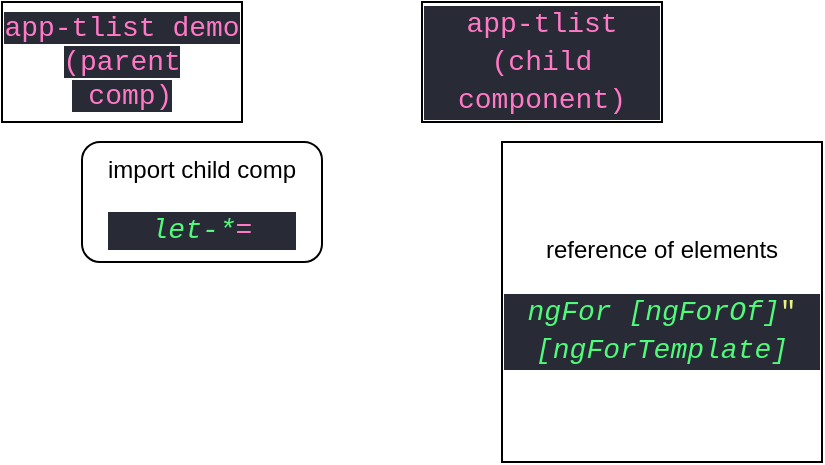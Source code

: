 <mxfile>
    <diagram id="mj-2WJMM6RLskx7p42qm" name="Page-1">
        <mxGraphModel dx="706" dy="195" grid="1" gridSize="10" guides="1" tooltips="1" connect="1" arrows="1" fold="1" page="1" pageScale="1" pageWidth="850" pageHeight="1100" background="none" math="0" shadow="0">
            <root>
                <mxCell id="0"/>
                <mxCell id="1" parent="0"/>
                <mxCell id="54dyAagoeW23H6z90rpz-10" value="&lt;div style=&quot;color: rgb(248, 248, 242); background-color: rgb(40, 42, 54); font-family: Consolas, &amp;quot;Courier New&amp;quot;, monospace; font-size: 14px; line-height: 19px;&quot;&gt;&lt;span style=&quot;color: #ff79c6;&quot;&gt;app-tlist (child component)&lt;/span&gt;&lt;/div&gt;" style="rounded=0;whiteSpace=wrap;html=1;" parent="1" vertex="1">
                    <mxGeometry x="400" y="40" width="120" height="60" as="geometry"/>
                </mxCell>
                <mxCell id="54dyAagoeW23H6z90rpz-11" value="&lt;span style=&quot;color: rgb(255, 121, 198); font-family: Consolas, &amp;quot;Courier New&amp;quot;, monospace; font-size: 14px; background-color: rgb(40, 42, 54);&quot;&gt;app-tlist demo (parent&lt;br&gt;&amp;nbsp;comp)&lt;/span&gt;" style="rounded=0;whiteSpace=wrap;html=1;" parent="1" vertex="1">
                    <mxGeometry x="190" y="40" width="120" height="60" as="geometry"/>
                </mxCell>
                <mxCell id="54dyAagoeW23H6z90rpz-12" value="import child comp&lt;br&gt;&lt;br&gt;&lt;div style=&quot;color: rgb(248, 248, 242); background-color: rgb(40, 42, 54); font-family: Consolas, &amp;quot;Courier New&amp;quot;, monospace; font-size: 14px; line-height: 19px;&quot;&gt;&lt;span style=&quot;color: #50fa7b;font-style: italic;&quot;&gt;let-*&lt;/span&gt;&lt;span style=&quot;color: #ff79c6;&quot;&gt;=&lt;/span&gt;&lt;/div&gt;" style="rounded=1;whiteSpace=wrap;html=1;" parent="1" vertex="1">
                    <mxGeometry x="230" y="110" width="120" height="60" as="geometry"/>
                </mxCell>
                <mxCell id="54dyAagoeW23H6z90rpz-13" value="reference of elements&lt;br&gt;&lt;br&gt;&lt;div style=&quot;color: rgb(248, 248, 242); background-color: rgb(40, 42, 54); font-family: Consolas, &amp;quot;Courier New&amp;quot;, monospace; font-size: 14px; line-height: 19px;&quot;&gt;&lt;span style=&quot;color: #50fa7b;font-style: italic;&quot;&gt;ngFor&lt;/span&gt; &lt;span style=&quot;color: #50fa7b;font-style: italic;&quot;&gt;[ngForOf]&lt;/span&gt;&lt;span style=&quot;color: #e9f284;&quot;&gt;&quot;&lt;/span&gt;&lt;span style=&quot;color: #50fa7b;font-style: italic;&quot;&gt;[ngForTemplate]&lt;/span&gt;&lt;/div&gt;" style="whiteSpace=wrap;html=1;aspect=fixed;" parent="1" vertex="1">
                    <mxGeometry x="440" y="110" width="160" height="160" as="geometry"/>
                </mxCell>
            </root>
        </mxGraphModel>
    </diagram>
    <diagram id="6cyl-hqbs5tjHh-yR0cR" name="Page-2">
        <mxGraphModel grid="1" page="1" gridSize="10" guides="1" tooltips="1" connect="1" arrows="1" fold="1" pageScale="1" pageWidth="850" pageHeight="1100" math="0" shadow="0">
            <root>
                <mxCell id="0"/>
                <mxCell id="1" parent="0"/>
            </root>
        </mxGraphModel>
    </diagram>
</mxfile>
